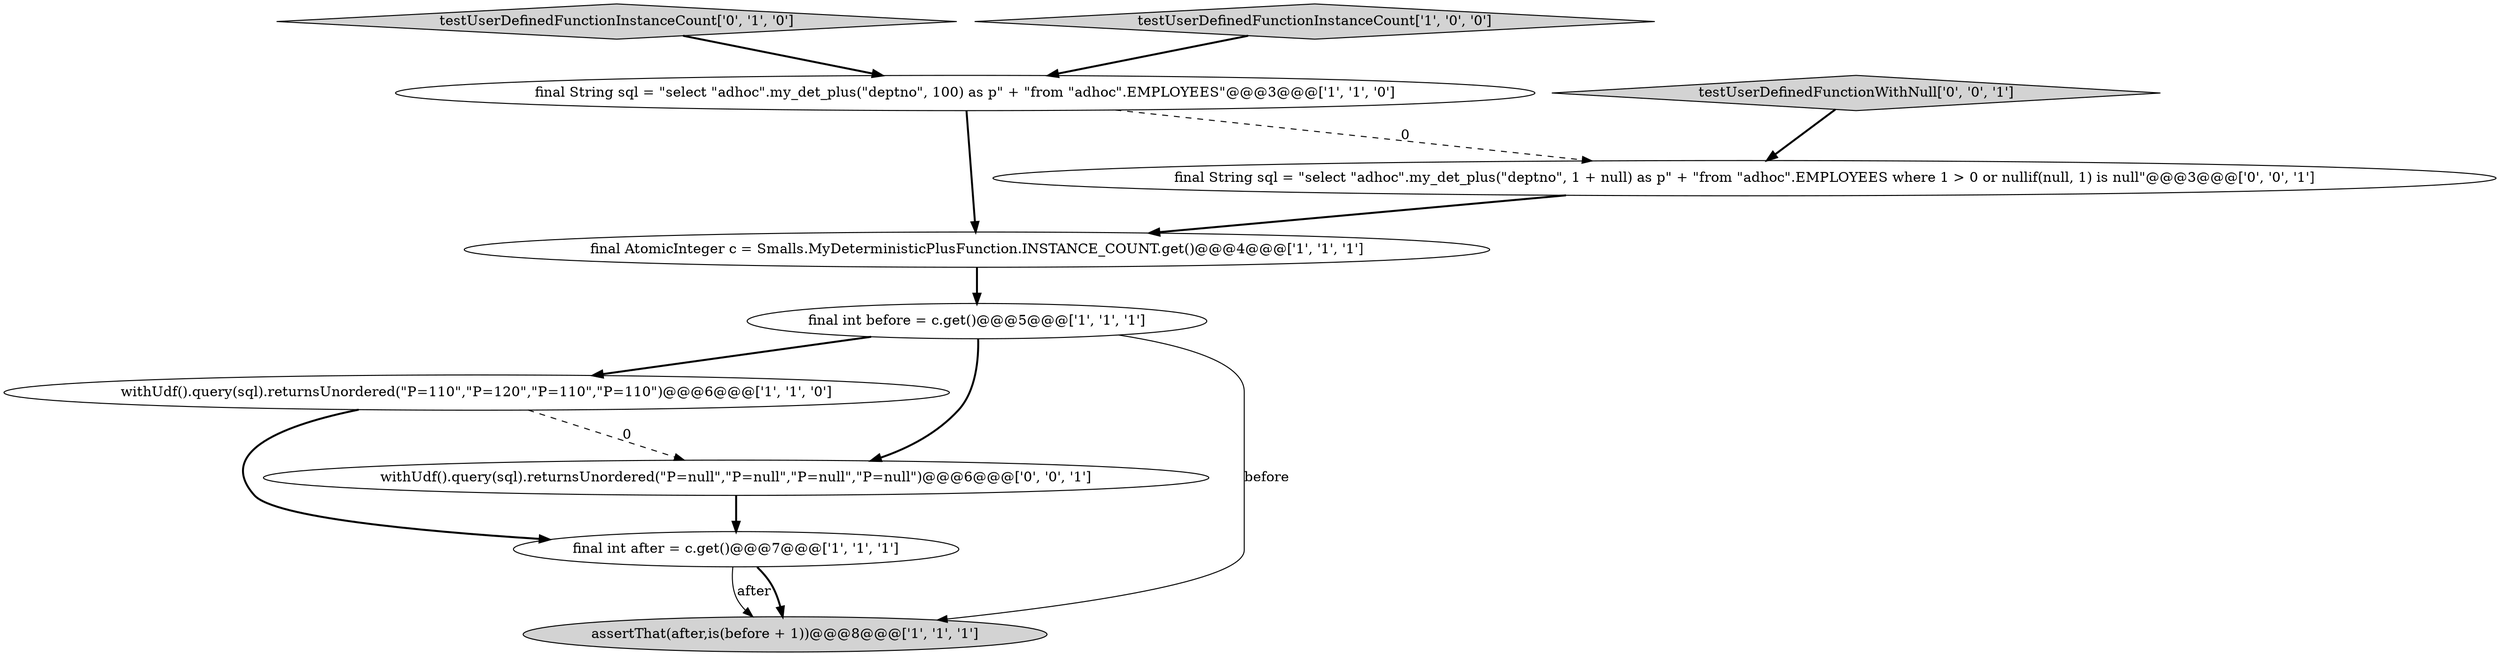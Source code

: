 digraph {
7 [style = filled, label = "testUserDefinedFunctionInstanceCount['0', '1', '0']", fillcolor = lightgray, shape = diamond image = "AAA0AAABBB2BBB"];
4 [style = filled, label = "withUdf().query(sql).returnsUnordered(\"P=110\",\"P=120\",\"P=110\",\"P=110\")@@@6@@@['1', '1', '0']", fillcolor = white, shape = ellipse image = "AAA0AAABBB1BBB"];
2 [style = filled, label = "final String sql = \"select \"adhoc\".my_det_plus(\"deptno\", 100) as p\" + \"from \"adhoc\".EMPLOYEES\"@@@3@@@['1', '1', '0']", fillcolor = white, shape = ellipse image = "AAA0AAABBB1BBB"];
0 [style = filled, label = "final int after = c.get()@@@7@@@['1', '1', '1']", fillcolor = white, shape = ellipse image = "AAA0AAABBB1BBB"];
8 [style = filled, label = "withUdf().query(sql).returnsUnordered(\"P=null\",\"P=null\",\"P=null\",\"P=null\")@@@6@@@['0', '0', '1']", fillcolor = white, shape = ellipse image = "AAA0AAABBB3BBB"];
1 [style = filled, label = "final AtomicInteger c = Smalls.MyDeterministicPlusFunction.INSTANCE_COUNT.get()@@@4@@@['1', '1', '1']", fillcolor = white, shape = ellipse image = "AAA0AAABBB1BBB"];
9 [style = filled, label = "final String sql = \"select \"adhoc\".my_det_plus(\"deptno\", 1 + null) as p\" + \"from \"adhoc\".EMPLOYEES where 1 > 0 or nullif(null, 1) is null\"@@@3@@@['0', '0', '1']", fillcolor = white, shape = ellipse image = "AAA0AAABBB3BBB"];
3 [style = filled, label = "testUserDefinedFunctionInstanceCount['1', '0', '0']", fillcolor = lightgray, shape = diamond image = "AAA0AAABBB1BBB"];
6 [style = filled, label = "final int before = c.get()@@@5@@@['1', '1', '1']", fillcolor = white, shape = ellipse image = "AAA0AAABBB1BBB"];
10 [style = filled, label = "testUserDefinedFunctionWithNull['0', '0', '1']", fillcolor = lightgray, shape = diamond image = "AAA0AAABBB3BBB"];
5 [style = filled, label = "assertThat(after,is(before + 1))@@@8@@@['1', '1', '1']", fillcolor = lightgray, shape = ellipse image = "AAA0AAABBB1BBB"];
8->0 [style = bold, label=""];
6->4 [style = bold, label=""];
10->9 [style = bold, label=""];
1->6 [style = bold, label=""];
4->8 [style = dashed, label="0"];
3->2 [style = bold, label=""];
9->1 [style = bold, label=""];
6->5 [style = solid, label="before"];
2->9 [style = dashed, label="0"];
7->2 [style = bold, label=""];
2->1 [style = bold, label=""];
0->5 [style = solid, label="after"];
6->8 [style = bold, label=""];
4->0 [style = bold, label=""];
0->5 [style = bold, label=""];
}

